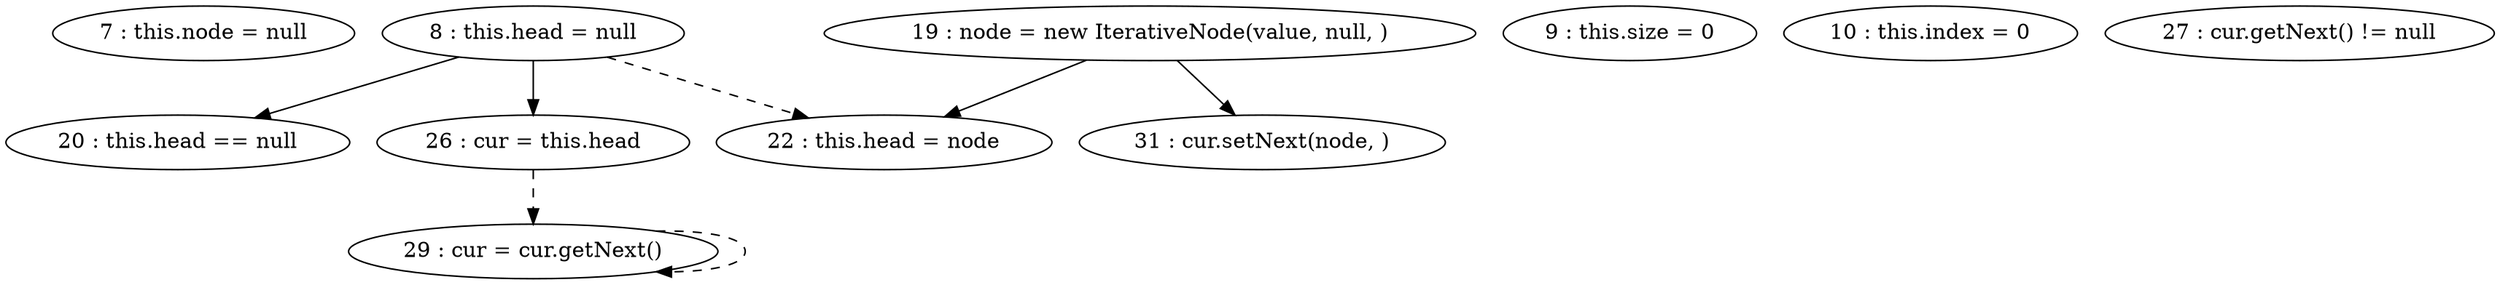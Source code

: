 digraph G {
"7 : this.node = null"
"8 : this.head = null"
"8 : this.head = null" -> "20 : this.head == null"
"8 : this.head = null" -> "26 : cur = this.head"
"8 : this.head = null" -> "22 : this.head = node" [style=dashed]
"9 : this.size = 0"
"10 : this.index = 0"
"19 : node = new IterativeNode(value, null, )"
"19 : node = new IterativeNode(value, null, )" -> "22 : this.head = node"
"19 : node = new IterativeNode(value, null, )" -> "31 : cur.setNext(node, )"
"20 : this.head == null"
"22 : this.head = node"
"26 : cur = this.head"
"26 : cur = this.head" -> "29 : cur = cur.getNext()" [style=dashed]
"27 : cur.getNext() != null"
"29 : cur = cur.getNext()"
"29 : cur = cur.getNext()" -> "29 : cur = cur.getNext()" [style=dashed]
"27 : cur.getNext() != null"
"31 : cur.setNext(node, )"
}
